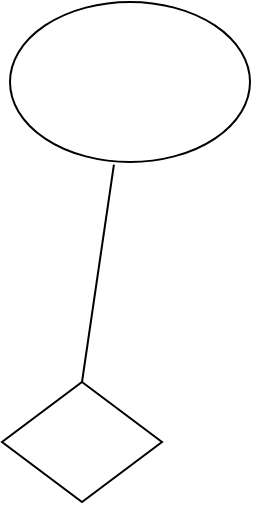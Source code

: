 <mxfile version="16.6.1" type="github">
  <diagram id="ShVYvyxhLa4fVrZdTOFI" name="第 1 页">
    <mxGraphModel dx="782" dy="436" grid="1" gridSize="10" guides="1" tooltips="1" connect="1" arrows="1" fold="1" page="1" pageScale="1" pageWidth="827" pageHeight="1169" math="0" shadow="0">
      <root>
        <mxCell id="0" />
        <mxCell id="1" parent="0" />
        <mxCell id="qIa_rHcLN9ls9gLZ4jcb-1" value="" style="rhombus;whiteSpace=wrap;html=1;" vertex="1" parent="1">
          <mxGeometry x="290" y="270" width="80" height="60" as="geometry" />
        </mxCell>
        <mxCell id="qIa_rHcLN9ls9gLZ4jcb-2" value="" style="ellipse;whiteSpace=wrap;html=1;" vertex="1" parent="1">
          <mxGeometry x="294" y="80" width="120" height="80" as="geometry" />
        </mxCell>
        <mxCell id="qIa_rHcLN9ls9gLZ4jcb-3" value="" style="endArrow=none;html=1;rounded=0;entryX=0.433;entryY=1.017;entryDx=0;entryDy=0;entryPerimeter=0;exitX=0.5;exitY=0;exitDx=0;exitDy=0;" edge="1" parent="1" source="qIa_rHcLN9ls9gLZ4jcb-1" target="qIa_rHcLN9ls9gLZ4jcb-2">
          <mxGeometry width="50" height="50" relative="1" as="geometry">
            <mxPoint x="380" y="250" as="sourcePoint" />
            <mxPoint x="430" y="200" as="targetPoint" />
          </mxGeometry>
        </mxCell>
      </root>
    </mxGraphModel>
  </diagram>
</mxfile>
